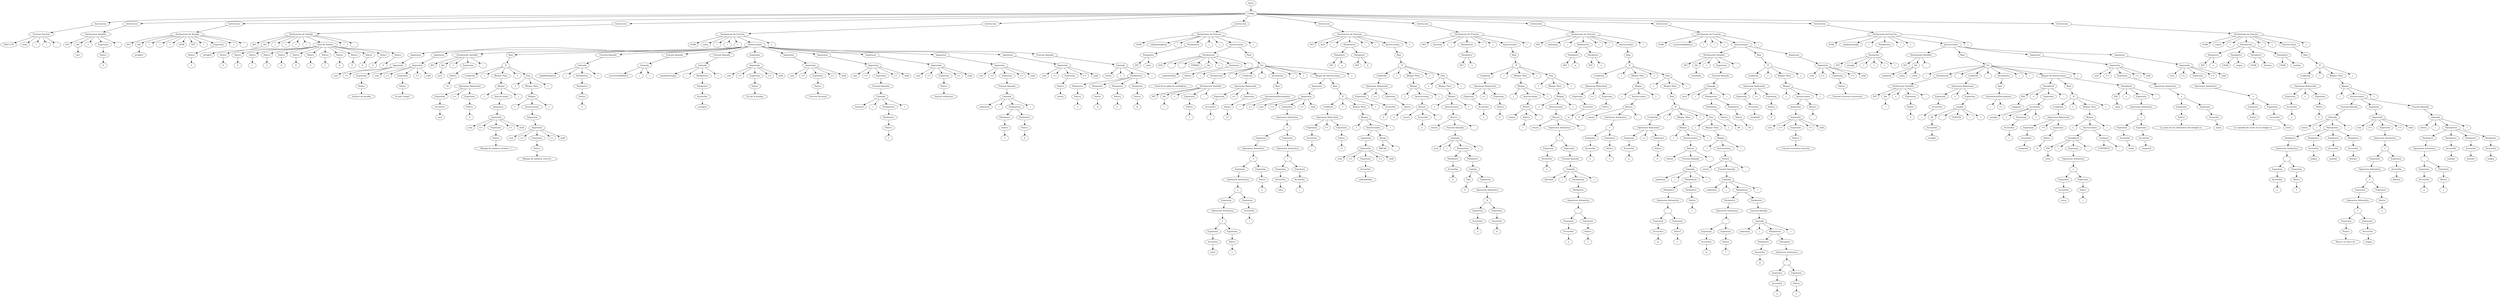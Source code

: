 digraph G {
n0[label="Inicio"]
nCodigo[label="Codigo"]
n0 -> nCodigo
n1021[label="Instruccion"]
nCodigo -> n1021
n1022[label="Funcion Execute"]
n1021 -> n1022
n1022 -> n1026
n1023[label="main"]
n1022 -> n1023
n1024[label="("]
n1022 -> n1024
n1026[label="EXECUTE"]
n1025[label=")"]
n1027[label=";"]
n1022 -> n1027
n1022 -> n1025
n1028[label="Instruccion"]
nCodigo -> n1028
n1029[label="Declaracion Variable"]
n1030[label="INT"]
n1029 -> n1030
n1031[label="Ids"]
n1035[label="var1"]
n1031 -> n1035
n1029 -> n1031
n1033[label="="]
n1029 -> n1033
n1034[label="Expresion"]
n1036[label="Nativo"]
n1037[label="0"]
n1036 -> n1037
n1034 -> n1036
n1029 -> n1034
n1028 -> n1029
n1032[label=";"]
n1029 -> n1032
n1038[label="Instruccion"]
nCodigo -> n1038
n1039[label="Declaracion de Arreglo"]
n1038 -> n1039
n1040[label="INT"]
n1039 -> n1040
n1041[label="Ids"]
n1042[label="arreglo1"]
n1041 -> n1042
n1039 -> n1041
n1043[label="["]
n1039 -> n1043
n1044[label="]"]
n1039 -> n1044
n1045[label="="]
n1039 -> n1045
n1046[label="NEW"]
n1039 -> n1046
n1047[label="INT"]
n1039 -> n1047
n1048[label="["]
n1039 -> n1048
n1049[label="Expresion"]
n1052[label="Nativo"]
n1053[label="5"]
n1052 -> n1053
n1049 -> n1052
n1039 -> n1049
n1050[label="]"]
n1039 -> n1050
n1051[label=";"]
n1039 -> n1051
n1054[label="Instruccion"]
nCodigo -> n1054
n1055[label="Declaracion de Arreglo"]
n1054 -> n1055
n1056[label="INT"]
n1055 -> n1056
n1057[label="Ids"]
n1058[label="arreglo2"]
n1057 -> n1058
n1055 -> n1057
n1059[label="["]
n1055 -> n1059
n1060[label="]"]
n1055 -> n1060
n1061[label="="]
n1055 -> n1061
n1062[label="["]
n1055 -> n1062
n1063[label="Lista de Valores"]
n1066[label="Nativo"]
n1067[label="0"]
n1066 -> n1067
n1063 -> n1066
n1068[label="Nativo"]
n1069[label="0"]
n1068 -> n1069
n1063 -> n1068
n1070[label="Nativo"]
n1071[label="1"]
n1070 -> n1071
n1063 -> n1070
n1072[label="Nativo"]
n1073[label="2"]
n1072 -> n1073
n1063 -> n1072
n1074[label="Nativo"]
n1075[label="0"]
n1074 -> n1075
n1063 -> n1074
n1076[label="Nativo"]
n1077[label="0"]
n1076 -> n1077
n1063 -> n1076
n1078[label="Nativo"]
n1079[label="5"]
n1078 -> n1079
n1063 -> n1078
n1080[label="Nativo"]
n1081[label="1"]
n1080 -> n1081
n1063 -> n1080
n1082[label="Nativo"]
n1083[label="0"]
n1082 -> n1083
n1063 -> n1082
n1084[label="Nativo"]
n1085[label="0"]
n1084 -> n1085
n1063 -> n1084
n1086[label="Nativo"]
n1087[label="8"]
n1086 -> n1087
n1063 -> n1086
n1088[label="Nativo"]
n1089[label="0"]
n1088 -> n1089
n1063 -> n1088
n1090[label="Nativo"]
n1091[label="0"]
n1090 -> n1091
n1063 -> n1090
n1055 -> n1063
n1064[label="]"]
n1055 -> n1064
n1065[label=";"]
n1055 -> n1065
n1092[label="Instruccion"]
nCodigo -> n1092
n1093[label="Declaracion de Funcion"]
n1092 -> n1093
n1094[label="VOID"]
n1093 -> n1094
n1095[label="main"]
n1093 -> n1095
n1096[label="("]
n1093 -> n1096
n1097[label=")"]
n1093 -> n1097
n1098[label="{"]
n1093 -> n1098
n1099[label="Instrucciones"]
n1093 -> n1099
n1101[label="Impresion"]
n1099 -> n1101
n1102[label="Impresión"]
n1101 -> n1102
n1103[label="cout"]
n1102 -> n1103
n1104[label="<<"]
n1102 -> n1104
n1105[label="Expresión"]
n1102 -> n1105
n1106[label="Nativo"]
n1107[label="Archivo de prueba
"]
n1106 -> n1107
n1105 -> n1106
n1108[label="Impresion"]
n1099 -> n1108
n1109[label="Impresión"]
n1108 -> n1109
n1110[label="cout"]
n1109 -> n1110
n1111[label="<<"]
n1109 -> n1111
n1112[label="Expresión"]
n1109 -> n1112
n1113[label="Nativo"]
n1114[label="Si sale compi1"]
n1113 -> n1114
n1112 -> n1113
n1115[label="<<"]
n1109 -> n1115
n1116[label="endl"]
n1109 -> n1116
n1117[label="Declaracion Variable"]
n1118[label="INT"]
n1117 -> n1118
n1119[label="Ids"]
n1123[label="var1"]
n1119 -> n1123
n1117 -> n1119
n1121[label="="]
n1117 -> n1121
n1122[label="Expresion"]
n1124[label="Nativo"]
n1125[label="10"]
n1124 -> n1125
n1122 -> n1124
n1117 -> n1122
n1099 -> n1117
n1120[label=";"]
n1117 -> n1120
n1126[label="Raiz"]
n1099 -> n1126
n1127[label="If"]
n1126 -> n1127
n1128[label="Condición"]
n1127 -> n1128
n1132[label="Operacion Relacional"]
n1128 -> n1132
n1133[label="Expresion"]
n1135[label="=="]
n1134[label="Expresion"]
n1132 -> n1133
n1132 -> n1135
n1132 -> n1134
n1136[label="AccessVar"]
n1136 -> n1137
n1137[label="var1"]
n1133 -> n1136
n1138[label="Nativo"]
n1139[label="0"]
n1138 -> n1139
n1134 -> n1138
n1129[label="{"]
n1127 -> n1129
n1130[label="Bloque Then"]
n1127 -> n1130
n1140[label="Bloque"]
n1141[label="{"]
n1140 -> n1141
n1143[label="Instrucciones"]
n1144[label="Impresion"]
n1143 -> n1144
n1145[label="Impresión"]
n1144 -> n1145
n1146[label="cout"]
n1145 -> n1146
n1147[label="<<"]
n1145 -> n1147
n1148[label="Expresión"]
n1145 -> n1148
n1149[label="Nativo"]
n1150[label="Manejo de ambitos erroneo :'("]
n1149 -> n1150
n1148 -> n1149
n1151[label="<<"]
n1145 -> n1151
n1152[label="endl"]
n1145 -> n1152
n1140 -> n1143
n1142[label="}"]
n1140 -> n1142
n1130 -> n1140
n1131[label="}"]
n1127 -> n1131
n1153[label="Else"]
n1127 -> n1153
n1154[label="{"]
n1153 -> n1154
n1155[label="Bloque Then"]
n1153 -> n1155
n1157[label="Bloque"]
n1158[label="{"]
n1157 -> n1158
n1160[label="Instrucciones"]
n1161[label="Impresion"]
n1160 -> n1161
n1162[label="Impresión"]
n1161 -> n1162
n1163[label="cout"]
n1162 -> n1163
n1164[label="<<"]
n1162 -> n1164
n1165[label="Expresión"]
n1162 -> n1165
n1166[label="Nativo"]
n1167[label="Manejo de ambitos correcto"]
n1166 -> n1167
n1165 -> n1166
n1168[label="<<"]
n1162 -> n1168
n1169[label="endl"]
n1162 -> n1169
n1157 -> n1160
n1159[label="}"]
n1157 -> n1159
n1155 -> n1157
n1156[label="}"]
n1153 -> n1156
n1170[label="Funcion llamada"]
n1099 -> n1170
n1171[label="Llamada"]
n1170 -> n1171
n1172[label="tablaMultiplicar"]
n1171 -> n1172
n1173[label="("]
n1171 -> n1173
n1175[label="Parámetros"]
n1171 -> n1175
n1176[label="Parámetro"]
n1175 -> n1176
n1177[label="Nativo"]
n1178[label="5"]
n1177 -> n1178
n1176 -> n1177
n1174[label=")"]
n1171 -> n1174
n1179[label="Funcion llamada"]
n1099 -> n1179
n1180[label="Llamada"]
n1179 -> n1180
n1181[label="recursividadBasica"]
n1180 -> n1181
n1182[label="("]
n1180 -> n1182
n1183[label=")"]
n1180 -> n1183
n1184[label="Funcion llamada"]
n1099 -> n1184
n1185[label="Llamada"]
n1184 -> n1185
n1186[label="AnalizarArreglo"]
n1185 -> n1186
n1187[label="("]
n1185 -> n1187
n1189[label="Parámetros"]
n1185 -> n1189
n1190[label="Parámetro"]
n1189 -> n1190
n1191[label="AccessVar"]
n1191 -> n1192
n1192[label="arreglo2"]
n1190 -> n1191
n1188[label=")"]
n1185 -> n1188
n1193[label="Impresion"]
n1099 -> n1193
n1194[label="Impresión"]
n1193 -> n1194
n1195[label="cout"]
n1194 -> n1195
n1196[label="<<"]
n1194 -> n1196
n1197[label="Expresión"]
n1194 -> n1197
n1198[label="Nativo"]
n1199[label="Fin de la prueba"]
n1198 -> n1199
n1197 -> n1198
n1200[label="<<"]
n1194 -> n1200
n1201[label="endl"]
n1194 -> n1201
n1202[label="Impresion"]
n1099 -> n1202
n1203[label="Impresión"]
n1202 -> n1203
n1204[label="cout"]
n1203 -> n1204
n1205[label="<<"]
n1203 -> n1205
n1206[label="Expresión"]
n1203 -> n1206
n1207[label="Nativo"]
n1208[label="Función factorial"]
n1207 -> n1208
n1206 -> n1207
n1209[label="<<"]
n1203 -> n1209
n1210[label="endl"]
n1203 -> n1210
n1211[label="Impresion"]
n1099 -> n1211
n1212[label="Impresión"]
n1211 -> n1212
n1213[label="cout"]
n1212 -> n1213
n1214[label="<<"]
n1212 -> n1214
n1215[label="Expresión"]
n1212 -> n1215
n1216[label="Funcion llamada"]
n1215 -> n1216
n1217[label="Llamada"]
n1216 -> n1217
n1218[label="factorial"]
n1217 -> n1218
n1219[label="("]
n1217 -> n1219
n1221[label="Parámetros"]
n1217 -> n1221
n1222[label="Parámetro"]
n1221 -> n1222
n1223[label="Nativo"]
n1224[label="5"]
n1223 -> n1224
n1222 -> n1223
n1220[label=")"]
n1217 -> n1220
n1225[label="<<"]
n1212 -> n1225
n1226[label="endl"]
n1212 -> n1226
n1227[label="Impresion"]
n1099 -> n1227
n1228[label="Impresión"]
n1227 -> n1228
n1229[label="cout"]
n1228 -> n1229
n1230[label="<<"]
n1228 -> n1230
n1231[label="Expresión"]
n1228 -> n1231
n1232[label="Nativo"]
n1233[label="función ackerman"]
n1232 -> n1233
n1231 -> n1232
n1234[label="<<"]
n1228 -> n1234
n1235[label="endl"]
n1228 -> n1235
n1236[label="Impresion"]
n1099 -> n1236
n1237[label="Impresión"]
n1236 -> n1237
n1238[label="cout"]
n1237 -> n1238
n1239[label="<<"]
n1237 -> n1239
n1240[label="Expresión"]
n1237 -> n1240
n1241[label="Funcion llamada"]
n1240 -> n1241
n1242[label="Llamada"]
n1241 -> n1242
n1243[label="ackerman"]
n1242 -> n1243
n1244[label="("]
n1242 -> n1244
n1246[label="Parámetros"]
n1242 -> n1246
n1247[label="Parámetro"]
n1246 -> n1247
n1248[label="Nativo"]
n1249[label="3"]
n1248 -> n1249
n1247 -> n1248
n1250[label="Parámetro"]
n1246 -> n1250
n1251[label="Nativo"]
n1252[label="4"]
n1251 -> n1252
n1250 -> n1251
n1245[label=")"]
n1242 -> n1245
n1253[label="<<"]
n1237 -> n1253
n1254[label="endl"]
n1237 -> n1254
n1255[label="Impresion"]
n1099 -> n1255
n1256[label="Impresión"]
n1255 -> n1256
n1257[label="cout"]
n1256 -> n1257
n1258[label="<<"]
n1256 -> n1258
n1259[label="Expresión"]
n1256 -> n1259
n1260[label="Nativo"]
n1261[label="torres"]
n1260 -> n1261
n1259 -> n1260
n1262[label="<<"]
n1256 -> n1262
n1263[label="endl"]
n1256 -> n1263
n1264[label="Funcion llamada"]
n1099 -> n1264
n1265[label="Llamada"]
n1264 -> n1265
n1266[label="torres"]
n1265 -> n1266
n1267[label="("]
n1265 -> n1267
n1269[label="Parámetros"]
n1265 -> n1269
n1270[label="Parámetro"]
n1269 -> n1270
n1271[label="Nativo"]
n1272[label="3"]
n1271 -> n1272
n1270 -> n1271
n1273[label="Parámetro"]
n1269 -> n1273
n1274[label="Nativo"]
n1275[label="A"]
n1274 -> n1275
n1273 -> n1274
n1276[label="Parámetro"]
n1269 -> n1276
n1277[label="Nativo"]
n1278[label="C"]
n1277 -> n1278
n1276 -> n1277
n1279[label="Parámetro"]
n1269 -> n1279
n1280[label="Nativo"]
n1281[label="B"]
n1280 -> n1281
n1279 -> n1280
n1268[label=")"]
n1265 -> n1268
n1100[label="}"]
n1093 -> n1100
n1282[label="Instruccion"]
nCodigo -> n1282
n1283[label="Declaracion de Funcion"]
n1282 -> n1283
n1284[label="VOID"]
n1283 -> n1284
n1285[label="tablamultiplicar"]
n1283 -> n1285
n1286[label="("]
n1283 -> n1286
n1291[label="Parametros"]
n1283 -> n1291
n1292[label="Parametro"]
n1291 -> n1292
n1293[label="INT"]
n1292 -> n1293
n1294[label="valor"]
n1292 -> n1294
n1287[label=")"]
n1283 -> n1287
n1288[label="{"]
n1283 -> n1288
n1289[label="Instrucciones"]
n1283 -> n1289
n1295[label="Declaracion"]
n1299[label="STD"]
n1295 -> n1299
n1300[label=":"]
n1295 -> n1300
n1301[label=":"]
n1295 -> n1301
n1302[label="STRING"]
n1295 -> n1302
n1297[label="Ids"]
n1303[label="cadenaSalida"]
n1297 -> n1303
n1304[label="="]
n1295 -> n1304
n1305[label="Expresion"]
n1306[label="Nativo"]
n1307[label="Final de la tabla de multiplicar"]
n1306 -> n1307
n1305 -> n1306
n1295 -> n1305
n1295 -> n1297
n1298[label=";"]
n1295 -> n1298
n1289 -> n1295
n1308[label="Raiz"]
n1289 -> n1308
n1309[label="For"]
n1308 -> n1309
n1310[label="("]
n1309 -> n1310
n1311[label="Declaración"]
n1309 -> n1311
n1320[label="Declaracion Variable"]
n1321[label="INT"]
n1320 -> n1321
n1322[label="Ids"]
n1326[label="i"]
n1322 -> n1326
n1320 -> n1322
n1324[label="="]
n1320 -> n1324
n1325[label="Expresion"]
n1327[label="Nativo"]
n1328[label="1"]
n1327 -> n1328
n1325 -> n1327
n1320 -> n1325
n1311 -> n1320
n1323[label=";"]
n1320 -> n1323
n1312[label=";"]
n1309 -> n1312
n1313[label="Condición"]
n1309 -> n1313
n1329[label="Operacion Relacional"]
n1313 -> n1329
n1330[label="Expresion"]
n1332[label="<="]
n1331[label="Expresion"]
n1329 -> n1330
n1329 -> n1332
n1329 -> n1331
n1333[label="AccessVar"]
n1333 -> n1334
n1334[label="i"]
n1330 -> n1333
n1335[label="Nativo"]
n1336[label="11"]
n1335 -> n1336
n1331 -> n1335
n1314[label=";"]
n1309 -> n1314
n1315[label="Incremento"]
n1309 -> n1315
n1337[label="Raiz"]
n1315 -> n1337
n1338[label="Incremento/Decremento"]
n1337 -> n1338
n1339[label="i"]
n1338 -> n1339
n1340[label="++"]
n1338 -> n1340
n1316[label=")"]
n1309 -> n1316
n1317[label="{"]
n1309 -> n1317
n1318[label="Bloque de Instrucciones"]
n1309 -> n1318
n1341[label="Impresion"]
n1318 -> n1341
n1342[label="Impresión"]
n1341 -> n1342
n1343[label="cout"]
n1342 -> n1343
n1344[label="<<"]
n1342 -> n1344
n1345[label="Expresión"]
n1342 -> n1345
nodo1347[label="Operacion Aritmetica"];
n1345 -> nodo1347;
nodo1348[label="+"];
nodo1349[label="Expresion"];
nodo1350[label="Expresion"];
nodo1347 -> nodo1348;
nodo1348 -> nodo1349;
nodo1348 -> nodo1350;
nodo1352[label="Operacion Aritmetica"];
nodo1349 -> nodo1352;
nodo1353[label="+"];
nodo1354[label="Expresion"];
nodo1355[label="Expresion"];
nodo1352 -> nodo1353;
nodo1353 -> nodo1354;
nodo1353 -> nodo1355;
nodo1357[label="Operacion Aritmetica"];
nodo1354 -> nodo1357;
nodo1358[label="+"];
nodo1359[label="Expresion"];
nodo1360[label="Expresion"];
nodo1357 -> nodo1358;
nodo1358 -> nodo1359;
nodo1358 -> nodo1360;
nodo1362[label="Operacion Aritmetica"];
nodo1359 -> nodo1362;
nodo1363[label="+"];
nodo1364[label="Expresion"];
nodo1365[label="Expresion"];
nodo1362 -> nodo1363;
nodo1363 -> nodo1364;
nodo1363 -> nodo1365;
n1366[label="AccessVar"]
n1366 -> n1367
n1367[label="valor"]
nodo1364 -> n1366
n1368[label="Nativo"]
n1369[label=" x "]
n1368 -> n1369
nodo1365 -> n1368
n1370[label="AccessVar"]
n1370 -> n1371
n1371[label="i"]
nodo1360 -> n1370
n1372[label="Nativo"]
n1373[label=" = "]
n1372 -> n1373
nodo1355 -> n1372
nodo1375[label="Operacion Aritmetica"];
nodo1350 -> nodo1375;
nodo1376[label="*"];
nodo1377[label="Expresion"];
nodo1378[label="Expresion"];
nodo1375 -> nodo1376;
nodo1376 -> nodo1377;
nodo1376 -> nodo1378;
n1379[label="AccessVar"]
n1379 -> n1380
n1380[label="valor"]
nodo1377 -> n1379
n1381[label="AccessVar"]
n1381 -> n1382
n1382[label="i"]
nodo1378 -> n1381
n1383[label="<<"]
n1342 -> n1383
n1384[label="endl"]
n1342 -> n1384
n1385[label="Raiz"]
n1318 -> n1385
n1386[label="If"]
n1385 -> n1386
n1387[label="Condición"]
n1386 -> n1387
n1391[label="Operacion Relacional"]
n1387 -> n1391
n1392[label="Expresion"]
n1394[label="=="]
n1393[label="Expresion"]
n1391 -> n1392
n1391 -> n1394
n1391 -> n1393
n1395[label="AccessVar"]
n1395 -> n1396
n1396[label="i"]
n1392 -> n1395
n1397[label="Nativo"]
n1398[label="11"]
n1397 -> n1398
n1393 -> n1397
n1388[label="{"]
n1386 -> n1388
n1389[label="Bloque Then"]
n1386 -> n1389
n1399[label="Bloque"]
n1400[label="{"]
n1399 -> n1400
n1402[label="Instrucciones"]
n1403[label="Impresion"]
n1402 -> n1403
n1404[label="Impresión"]
n1403 -> n1404
n1405[label="cout"]
n1404 -> n1405
n1406[label="<<"]
n1404 -> n1406
n1407[label="Expresión"]
n1404 -> n1407
n1408[label="AccessVar"]
n1408 -> n1409
n1409[label="cadenaSalida"]
n1407 -> n1408
n1410[label="<<"]
n1404 -> n1410
n1411[label="endl"]
n1404 -> n1411
n1412[label="Break"]
n1413[label="BREAK"]
n1412 -> n1413
n1414[label=";"]
n1412 -> n1414
n1402 -> n1412
n1399 -> n1402
n1401[label="}"]
n1399 -> n1401
n1389 -> n1399
n1390[label="}"]
n1386 -> n1390
n1319[label="}"]
n1309 -> n1319
n1290[label="}"]
n1283 -> n1290
n1415[label="Instruccion"]
nCodigo -> n1415
n1416[label="Declaracion de Funcion"]
n1415 -> n1416
n1417[label="INT"]
n1416 -> n1417
n1418[label="mcd"]
n1416 -> n1418
n1419[label="("]
n1416 -> n1419
n1424[label="Parametros"]
n1416 -> n1424
n1425[label="Parametro"]
n1424 -> n1425
n1426[label="INT"]
n1425 -> n1426
n1427[label="a"]
n1425 -> n1427
n1428[label="Parametro"]
n1424 -> n1428
n1429[label="INT"]
n1428 -> n1429
n1430[label="b"]
n1428 -> n1430
n1420[label=")"]
n1416 -> n1420
n1421[label="{"]
n1416 -> n1421
n1422[label="Instrucciones"]
n1416 -> n1422
n1431[label="Raiz"]
n1422 -> n1431
n1432[label="If"]
n1431 -> n1432
n1433[label="Condición"]
n1432 -> n1433
n1437[label="Operacion Relacional"]
n1433 -> n1437
n1438[label="Expresion"]
n1440[label="=="]
n1439[label="Expresion"]
n1437 -> n1438
n1437 -> n1440
n1437 -> n1439
n1441[label="AccessVar"]
n1441 -> n1442
n1442[label="b"]
n1438 -> n1441
n1443[label="Nativo"]
n1444[label="0"]
n1443 -> n1444
n1439 -> n1443
n1434[label="{"]
n1432 -> n1434
n1435[label="Bloque Then"]
n1432 -> n1435
n1445[label="Bloque"]
n1446[label="{"]
n1445 -> n1446
n1448[label="Instrucciones"]
n1449[label="Return"]
n1448 -> n1449
n1450[label="return"]
n1449 -> n1450
n1452[label="AccessVar"]
n1452 -> n1453
n1453[label="a"]
n1449 -> n1452
n1451[label=";"]
n1449 -> n1451
n1445 -> n1448
n1447[label="}"]
n1445 -> n1447
n1435 -> n1445
n1436[label="}"]
n1432 -> n1436
n1454[label="Else"]
n1432 -> n1454
n1455[label="{"]
n1454 -> n1455
n1456[label="Bloque Then"]
n1454 -> n1456
n1458[label="Bloque"]
n1459[label="{"]
n1458 -> n1459
n1461[label="Instrucciones"]
n1462[label="Return"]
n1461 -> n1462
n1463[label="return"]
n1462 -> n1463
n1465[label="Funcion llamada"]
n1462 -> n1465
n1466[label="Llamada"]
n1465 -> n1466
n1467[label="mcd"]
n1466 -> n1467
n1468[label="("]
n1466 -> n1468
n1470[label="Parámetros"]
n1466 -> n1470
n1471[label="Parámetro"]
n1470 -> n1471
n1472[label="AccessVar"]
n1472 -> n1473
n1473[label="b"]
n1471 -> n1472
n1474[label="Parámetro"]
n1470 -> n1474
n1475[label="Casteos"]
n1476[label="Tipo"]
n1477[label="0"]
n1478[label="Expresion"]
n1474 -> n1475
n1475 -> n1476
n1476 -> n1477
n1475 -> n1478
nodo1480[label="Operacion Aritmetica"];
n1478 -> nodo1480;
nodo1481[label="%"];
nodo1482[label="Expresion"];
nodo1483[label="Expresion"];
nodo1480 -> nodo1481;
nodo1481 -> nodo1482;
nodo1481 -> nodo1483;
n1484[label="AccessVar"]
n1484 -> n1485
n1485[label="a"]
nodo1482 -> n1484
n1486[label="AccessVar"]
n1486 -> n1487
n1487[label="b"]
nodo1483 -> n1486
n1469[label=")"]
n1466 -> n1469
n1464[label=";"]
n1462 -> n1464
n1458 -> n1461
n1460[label="}"]
n1458 -> n1460
n1456 -> n1458
n1457[label="}"]
n1454 -> n1457
n1423[label="}"]
n1416 -> n1423
n1488[label="Instruccion"]
nCodigo -> n1488
n1489[label="Declaracion de Funcion"]
n1488 -> n1489
n1490[label="INT"]
n1489 -> n1490
n1491[label="factorial"]
n1489 -> n1491
n1492[label="("]
n1489 -> n1492
n1497[label="Parametros"]
n1489 -> n1497
n1498[label="Parametro"]
n1497 -> n1498
n1499[label="INT"]
n1498 -> n1499
n1500[label="n"]
n1498 -> n1500
n1493[label=")"]
n1489 -> n1493
n1494[label="{"]
n1489 -> n1494
n1495[label="Instrucciones"]
n1489 -> n1495
n1501[label="Raiz"]
n1495 -> n1501
n1502[label="If"]
n1501 -> n1502
n1503[label="Condición"]
n1502 -> n1503
n1507[label="Operacion Relacional"]
n1503 -> n1507
n1508[label="Expresion"]
n1510[label="=="]
n1509[label="Expresion"]
n1507 -> n1508
n1507 -> n1510
n1507 -> n1509
n1511[label="AccessVar"]
n1511 -> n1512
n1512[label="n"]
n1508 -> n1511
n1513[label="Nativo"]
n1514[label="0"]
n1513 -> n1514
n1509 -> n1513
n1504[label="{"]
n1502 -> n1504
n1505[label="Bloque Then"]
n1502 -> n1505
n1515[label="Bloque"]
n1516[label="{"]
n1515 -> n1516
n1518[label="Instrucciones"]
n1519[label="Return"]
n1518 -> n1519
n1520[label="return"]
n1519 -> n1520
n1522[label="Nativo"]
n1523[label="1"]
n1522 -> n1523
n1519 -> n1522
n1521[label=";"]
n1519 -> n1521
n1515 -> n1518
n1517[label="}"]
n1515 -> n1517
n1505 -> n1515
n1506[label="}"]
n1502 -> n1506
n1524[label="Else"]
n1502 -> n1524
n1525[label="{"]
n1524 -> n1525
n1526[label="Bloque Then"]
n1524 -> n1526
n1528[label="Bloque"]
n1529[label="{"]
n1528 -> n1529
n1531[label="Instrucciones"]
n1532[label="Return"]
n1531 -> n1532
n1533[label="return"]
n1532 -> n1533
nodo1536[label="Operacion Aritmetica"];
n1532 -> nodo1536;
nodo1537[label="*"];
nodo1538[label="Expresion"];
nodo1539[label="Expresion"];
nodo1536 -> nodo1537;
nodo1537 -> nodo1538;
nodo1537 -> nodo1539;
n1540[label="AccessVar"]
n1540 -> n1541
n1541[label="n"]
nodo1538 -> n1540
n1542[label="Funcion llamada"]
nodo1539 -> n1542
n1543[label="Llamada"]
n1542 -> n1543
n1544[label="factorial"]
n1543 -> n1544
n1545[label="("]
n1543 -> n1545
n1547[label="Parámetros"]
n1543 -> n1547
n1548[label="Parámetro"]
n1547 -> n1548
nodo1550[label="Operacion Aritmetica"];
n1548 -> nodo1550;
nodo1551[label="-"];
nodo1552[label="Expresion"];
nodo1553[label="Expresion"];
nodo1550 -> nodo1551;
nodo1551 -> nodo1552;
nodo1551 -> nodo1553;
n1554[label="AccessVar"]
n1554 -> n1555
n1555[label="n"]
nodo1552 -> n1554
n1556[label="Nativo"]
n1557[label="1"]
n1556 -> n1557
nodo1553 -> n1556
n1546[label=")"]
n1543 -> n1546
n1534[label=";"]
n1532 -> n1534
n1528 -> n1531
n1530[label="}"]
n1528 -> n1530
n1526 -> n1528
n1527[label="}"]
n1524 -> n1527
n1496[label="}"]
n1489 -> n1496
n1558[label="Instruccion"]
nCodigo -> n1558
n1559[label="Declaracion de Funcion"]
n1558 -> n1559
n1560[label="INT"]
n1559 -> n1560
n1561[label="ackerman"]
n1559 -> n1561
n1562[label="("]
n1559 -> n1562
n1567[label="Parametros"]
n1559 -> n1567
n1568[label="Parametro"]
n1567 -> n1568
n1569[label="INT"]
n1568 -> n1569
n1570[label="m"]
n1568 -> n1570
n1571[label="Parametro"]
n1567 -> n1571
n1572[label="INT"]
n1571 -> n1572
n1573[label="n"]
n1571 -> n1573
n1563[label=")"]
n1559 -> n1563
n1564[label="{"]
n1559 -> n1564
n1565[label="Instrucciones"]
n1559 -> n1565
n1574[label="Raiz"]
n1565 -> n1574
n1575[label="If"]
n1574 -> n1575
n1576[label="Condición"]
n1575 -> n1576
n1580[label="Operacion Relacional"]
n1576 -> n1580
n1581[label="Expresion"]
n1583[label="=="]
n1582[label="Expresion"]
n1580 -> n1581
n1580 -> n1583
n1580 -> n1582
n1584[label="AccessVar"]
n1584 -> n1585
n1585[label="m"]
n1581 -> n1584
n1586[label="Nativo"]
n1587[label="0"]
n1586 -> n1587
n1582 -> n1586
n1577[label="{"]
n1575 -> n1577
n1578[label="Bloque Then"]
n1575 -> n1578
n1588[label="Bloque"]
n1589[label="{"]
n1588 -> n1589
n1591[label="Instrucciones"]
n1592[label="Return"]
n1591 -> n1592
n1593[label="return"]
n1592 -> n1593
nodo1596[label="Operacion Aritmetica"];
n1592 -> nodo1596;
nodo1597[label="+"];
nodo1598[label="Expresion"];
nodo1599[label="Expresion"];
nodo1596 -> nodo1597;
nodo1597 -> nodo1598;
nodo1597 -> nodo1599;
n1600[label="AccessVar"]
n1600 -> n1601
n1601[label="n"]
nodo1598 -> n1600
n1602[label="Nativo"]
n1603[label="1"]
n1602 -> n1603
nodo1599 -> n1602
n1594[label=";"]
n1592 -> n1594
n1588 -> n1591
n1590[label="}"]
n1588 -> n1590
n1578 -> n1588
n1579[label="}"]
n1575 -> n1579
n1604[label="Else"]
n1575 -> n1604
n1605[label="{"]
n1604 -> n1605
n1606[label="Bloque Then"]
n1604 -> n1606
n1608[label="Raiz"]
n1606 -> n1608
n1609[label="If"]
n1608 -> n1609
n1610[label="Condición"]
n1609 -> n1610
n1614[label="Operacion Relacional"]
n1610 -> n1614
n1615[label="Expresion"]
n1617[label="=="]
n1616[label="Expresion"]
n1614 -> n1615
n1614 -> n1617
n1614 -> n1616
n1618[label="AccessVar"]
n1618 -> n1619
n1619[label="n"]
n1615 -> n1618
n1620[label="Nativo"]
n1621[label="0"]
n1620 -> n1621
n1616 -> n1620
n1611[label="{"]
n1609 -> n1611
n1612[label="Bloque Then"]
n1609 -> n1612
n1622[label="Bloque"]
n1623[label="{"]
n1622 -> n1623
n1625[label="Instrucciones"]
n1626[label="Return"]
n1625 -> n1626
n1627[label="return"]
n1626 -> n1627
n1629[label="Funcion llamada"]
n1626 -> n1629
n1630[label="Llamada"]
n1629 -> n1630
n1631[label="ackerman"]
n1630 -> n1631
n1632[label="("]
n1630 -> n1632
n1634[label="Parámetros"]
n1630 -> n1634
n1635[label="Parámetro"]
n1634 -> n1635
nodo1637[label="Operacion Aritmetica"];
n1635 -> nodo1637;
nodo1638[label="-"];
nodo1639[label="Expresion"];
nodo1640[label="Expresion"];
nodo1637 -> nodo1638;
nodo1638 -> nodo1639;
nodo1638 -> nodo1640;
n1641[label="AccessVar"]
n1641 -> n1642
n1642[label="m"]
nodo1639 -> n1641
n1643[label="Nativo"]
n1644[label="1"]
n1643 -> n1644
nodo1640 -> n1643
n1645[label="Parámetro"]
n1634 -> n1645
n1646[label="Nativo"]
n1647[label="1"]
n1646 -> n1647
n1645 -> n1646
n1633[label=")"]
n1630 -> n1633
n1628[label=";"]
n1626 -> n1628
n1622 -> n1625
n1624[label="}"]
n1622 -> n1624
n1612 -> n1622
n1613[label="}"]
n1609 -> n1613
n1648[label="Else"]
n1609 -> n1648
n1649[label="{"]
n1648 -> n1649
n1650[label="Bloque Then"]
n1648 -> n1650
n1652[label="Bloque"]
n1653[label="{"]
n1652 -> n1653
n1655[label="Instrucciones"]
n1656[label="Return"]
n1655 -> n1656
n1657[label="return"]
n1656 -> n1657
n1659[label="Funcion llamada"]
n1656 -> n1659
n1660[label="Llamada"]
n1659 -> n1660
n1661[label="ackerman"]
n1660 -> n1661
n1662[label="("]
n1660 -> n1662
n1664[label="Parámetros"]
n1660 -> n1664
n1665[label="Parámetro"]
n1664 -> n1665
nodo1667[label="Operacion Aritmetica"];
n1665 -> nodo1667;
nodo1668[label="-"];
nodo1669[label="Expresion"];
nodo1670[label="Expresion"];
nodo1667 -> nodo1668;
nodo1668 -> nodo1669;
nodo1668 -> nodo1670;
n1671[label="AccessVar"]
n1671 -> n1672
n1672[label="m"]
nodo1669 -> n1671
n1673[label="Nativo"]
n1674[label="1"]
n1673 -> n1674
nodo1670 -> n1673
n1675[label="Parámetro"]
n1664 -> n1675
n1676[label="Funcion llamada"]
n1675 -> n1676
n1677[label="Llamada"]
n1676 -> n1677
n1678[label="ackerman"]
n1677 -> n1678
n1679[label="("]
n1677 -> n1679
n1681[label="Parámetros"]
n1677 -> n1681
n1682[label="Parámetro"]
n1681 -> n1682
n1683[label="AccessVar"]
n1683 -> n1684
n1684[label="m"]
n1682 -> n1683
n1685[label="Parámetro"]
n1681 -> n1685
nodo1687[label="Operacion Aritmetica"];
n1685 -> nodo1687;
nodo1688[label="-"];
nodo1689[label="Expresion"];
nodo1690[label="Expresion"];
nodo1687 -> nodo1688;
nodo1688 -> nodo1689;
nodo1688 -> nodo1690;
n1691[label="AccessVar"]
n1691 -> n1692
n1692[label="n"]
nodo1689 -> n1691
n1693[label="Nativo"]
n1694[label="1"]
n1693 -> n1694
nodo1690 -> n1693
n1680[label=")"]
n1677 -> n1680
n1663[label=")"]
n1660 -> n1663
n1658[label=";"]
n1656 -> n1658
n1652 -> n1655
n1654[label="}"]
n1652 -> n1654
n1650 -> n1652
n1651[label="}"]
n1648 -> n1651
n1607[label="}"]
n1604 -> n1607
n1566[label="}"]
n1559 -> n1566
n1695[label="Instruccion"]
nCodigo -> n1695
n1696[label="Declaracion de Funcion"]
n1695 -> n1696
n1697[label="VOID"]
n1696 -> n1697
n1698[label="recursividadbasica"]
n1696 -> n1698
n1699[label="("]
n1696 -> n1699
n1700[label=")"]
n1696 -> n1700
n1701[label="{"]
n1696 -> n1701
n1702[label="Instrucciones"]
n1696 -> n1702
n1704[label="Declaracion Variable"]
n1705[label="INT"]
n1704 -> n1705
n1706[label="Ids"]
n1710[label="resultado"]
n1706 -> n1710
n1704 -> n1706
n1708[label="="]
n1704 -> n1708
n1709[label="Expresion"]
n1711[label="Funcion llamada"]
n1709 -> n1711
n1712[label="Llamada"]
n1711 -> n1712
n1713[label="mcd"]
n1712 -> n1713
n1714[label="("]
n1712 -> n1714
n1716[label="Parámetros"]
n1712 -> n1716
n1717[label="Parámetro"]
n1716 -> n1717
n1718[label="Nativo"]
n1719[label="48"]
n1718 -> n1719
n1717 -> n1718
n1720[label="Parámetro"]
n1716 -> n1720
n1721[label="Nativo"]
n1722[label="18"]
n1721 -> n1722
n1720 -> n1721
n1715[label=")"]
n1712 -> n1715
n1704 -> n1709
n1702 -> n1704
n1707[label=";"]
n1704 -> n1707
n1723[label="Raiz"]
n1702 -> n1723
n1724[label="If"]
n1723 -> n1724
n1725[label="Condición"]
n1724 -> n1725
n1729[label="Operacion Relacional"]
n1725 -> n1729
n1730[label="Expresion"]
n1732[label="=="]
n1731[label="Expresion"]
n1729 -> n1730
n1729 -> n1732
n1729 -> n1731
n1733[label="AccessVar"]
n1733 -> n1734
n1734[label="resultado"]
n1730 -> n1733
n1735[label="Nativo"]
n1736[label="6"]
n1735 -> n1736
n1731 -> n1735
n1726[label="{"]
n1724 -> n1726
n1727[label="Bloque Then"]
n1724 -> n1727
n1737[label="Bloque"]
n1738[label="{"]
n1737 -> n1738
n1740[label="Instrucciones"]
n1741[label="Impresion"]
n1740 -> n1741
n1742[label="Impresión"]
n1741 -> n1742
n1743[label="cout"]
n1742 -> n1743
n1744[label="<<"]
n1742 -> n1744
n1745[label="Expresión"]
n1742 -> n1745
n1746[label="Nativo"]
n1747[label="Funcion recursiva correcta"]
n1746 -> n1747
n1745 -> n1746
n1748[label="<<"]
n1742 -> n1748
n1749[label="endl"]
n1742 -> n1749
n1750[label="Return"]
n1740 -> n1750
n1752[label=";"]
n1750 -> n1752
n1737 -> n1740
n1739[label="}"]
n1737 -> n1739
n1727 -> n1737
n1728[label="}"]
n1724 -> n1728
n1753[label="Impresion"]
n1702 -> n1753
n1754[label="Impresión"]
n1753 -> n1754
n1755[label="cout"]
n1754 -> n1755
n1756[label="<<"]
n1754 -> n1756
n1757[label="Expresión"]
n1754 -> n1757
n1758[label="Nativo"]
n1759[label="Funcion recursiva incorrecta"]
n1758 -> n1759
n1757 -> n1758
n1760[label="<<"]
n1754 -> n1760
n1761[label="endl"]
n1754 -> n1761
n1703[label="}"]
n1696 -> n1703
n1762[label="Instruccion"]
nCodigo -> n1762
n1763[label="Declaracion de Funcion"]
n1762 -> n1763
n1764[label="VOID"]
n1763 -> n1764
n1765[label="analizararreglo"]
n1763 -> n1765
n1766[label="("]
n1763 -> n1766
n1771[label="Parametros"]
n1763 -> n1771
n1772[label="Parametro"]
n1771 -> n1772
n1773[label="INT"]
n1772 -> n1773
n1774[label="arreglo"]
n1772 -> n1774
n1775[label="["]
n1772 -> n1775
n1776[label="]"]
n1772 -> n1776
n1777[label="["]
n1772 -> n1777
n1778[label="]"]
n1772 -> n1778
n1767[label=")"]
n1763 -> n1767
n1768[label="{"]
n1763 -> n1768
n1769[label="Instrucciones"]
n1763 -> n1769
n1779[label="Declaracion Variable"]
n1780[label="INT"]
n1779 -> n1780
n1781[label="Ids"]
n1779 -> n1781
n1783[label="temporal"]
n1781 -> n1783
n1784[label="suma"]
n1781 -> n1784
n1785[label="ceros"]
n1781 -> n1785
n1769 -> n1779
n1782[label=";"]
n1779 -> n1782
n1786[label="Raiz"]
n1769 -> n1786
n1787[label="For"]
n1786 -> n1787
n1788[label="("]
n1787 -> n1788
n1789[label="Declaración"]
n1787 -> n1789
n1798[label="Declaracion Variable"]
n1799[label="INT"]
n1798 -> n1799
n1800[label="Ids"]
n1804[label="i"]
n1800 -> n1804
n1798 -> n1800
n1802[label="="]
n1798 -> n1802
n1803[label="Expresion"]
n1805[label="Nativo"]
n1806[label="0"]
n1805 -> n1806
n1803 -> n1805
n1798 -> n1803
n1789 -> n1798
n1801[label=";"]
n1798 -> n1801
n1790[label=";"]
n1787 -> n1790
n1791[label="Condición"]
n1787 -> n1791
n1807[label="Operacion Relacional"]
n1791 -> n1807
n1808[label="Expresion"]
n1810[label="<"]
n1809[label="Expresion"]
n1807 -> n1808
n1807 -> n1810
n1807 -> n1809
n1811[label="AccessVar"]
n1811 -> n1812
n1812[label="i"]
n1808 -> n1811
n1813[label="Length"]
n1819[label="AccessVar"]
n1819 -> n1820
n1820[label="arreglo"]
n1814 -> n1819
n1814[label="ID"]
n1813 -> n1814
n1815[label="."]n1813 -> n1815
n1816[label="LENGTH"]
n1813 -> n1816
n1817[label="("]
n1813 -> n1817
n1818[label=")"]
n1813 -> n1818
n1809 -> n1813
n1792[label=";"]
n1787 -> n1792
n1793[label="Incremento"]
n1787 -> n1793
n1821[label="Raiz"]
n1793 -> n1821
n1822[label="Incremento/Decremento"]
n1821 -> n1822
n1823[label="i"]
n1822 -> n1823
n1824[label="++"]
n1822 -> n1824
n1794[label=")"]
n1787 -> n1794
n1795[label="{"]
n1787 -> n1795
n1796[label="Bloque de Instrucciones"]
n1787 -> n1796
n1825[label="VariablesA"]
n1826[label="IDS"]
n1825 -> n1826
n1830[label="temporal"]
n1826 -> n1830
n1827[label="="]
n1825 -> n1827
n1828[label="Expresion"]
n1831[label="AccesoVec"]
n1828 -> n1831
n1831 -> n1832
n1832[label="arreglo"]
n1833[label="["]
n1831 -> n1833
n1834[label="Expresion"]
n1831 -> n1834
n1836[label="AccessVar"]
n1836 -> n1837
n1837[label="i"]
n1834 -> n1836
n1835[label="]"]
n1831 -> n1835
n1825 -> n1828
n1829[label=";"]
n1825 -> n1829
n1796 -> n1825
n1838[label="Raiz"]
n1796 -> n1838
n1839[label="If"]
n1838 -> n1839
n1840[label="Condición"]
n1839 -> n1840
n1844[label="Operacion Relacional"]
n1840 -> n1844
n1845[label="Expresion"]
n1847[label="=="]
n1846[label="Expresion"]
n1844 -> n1845
n1844 -> n1847
n1844 -> n1846
n1848[label="AccessVar"]
n1848 -> n1849
n1849[label="temporal"]
n1845 -> n1848
n1850[label="Nativo"]
n1851[label="0"]
n1850 -> n1851
n1846 -> n1850
n1841[label="{"]
n1839 -> n1841
n1842[label="Bloque Then"]
n1839 -> n1842
n1852[label="Bloque"]
n1853[label="{"]
n1852 -> n1853
n1855[label="Instrucciones"]
n1856[label="VariablesA"]
n1857[label="IDS"]
n1856 -> n1857
n1861[label="ceros"]
n1857 -> n1861
n1858[label="="]
n1856 -> n1858
n1859[label="Expresion"]
nodo1863[label="Operacion Aritmetica"];
n1859 -> nodo1863;
nodo1864[label="+"];
nodo1865[label="Expresion"];
nodo1866[label="Expresion"];
nodo1863 -> nodo1864;
nodo1864 -> nodo1865;
nodo1864 -> nodo1866;
n1867[label="AccessVar"]
n1867 -> n1868
n1868[label="ceros"]
nodo1865 -> n1867
n1869[label="Nativo"]
n1870[label="1"]
n1869 -> n1870
nodo1866 -> n1869
n1856 -> n1859
n1860[label=";"]
n1856 -> n1860
n1855 -> n1856
n1871[label="Continue"]
n1872[label="CONTINUE"]
n1871 -> n1872
n1873[label=";"]
n1871 -> n1873
n1855 -> n1871
n1852 -> n1855
n1854[label="}"]
n1852 -> n1854
n1842 -> n1852
n1843[label="}"]
n1839 -> n1843
n1874[label="VariablesA"]
n1875[label="IDS"]
n1874 -> n1875
n1879[label="suma"]
n1875 -> n1879
n1876[label="="]
n1874 -> n1876
n1877[label="Expresion"]
nodo1881[label="Operacion Aritmetica"];
n1877 -> nodo1881;
nodo1882[label="+"];
nodo1883[label="Expresion"];
nodo1884[label="Expresion"];
nodo1881 -> nodo1882;
nodo1882 -> nodo1883;
nodo1882 -> nodo1884;
n1885[label="AccessVar"]
n1885 -> n1886
n1886[label="suma"]
nodo1883 -> n1885
n1887[label="AccessVar"]
n1887 -> n1888
n1888[label="temporal"]
nodo1884 -> n1887
n1874 -> n1877
n1878[label=";"]
n1874 -> n1878
n1796 -> n1874
n1797[label="}"]
n1787 -> n1797
n1889[label="Impresion"]
n1769 -> n1889
n1890[label="Impresión"]
n1889 -> n1890
n1891[label="cout"]
n1890 -> n1891
n1892[label="<<"]
n1890 -> n1892
n1893[label="Expresión"]
n1890 -> n1893
nodo1895[label="Operacion Aritmetica"];
n1893 -> nodo1895;
nodo1896[label="+"];
nodo1897[label="Expresion"];
nodo1898[label="Expresion"];
nodo1895 -> nodo1896;
nodo1896 -> nodo1897;
nodo1896 -> nodo1898;
n1899[label="Nativo"]
n1900[label="La suma de los elementos del arreglo es: "]
n1899 -> n1900
nodo1897 -> n1899
n1901[label="AccessVar"]
n1901 -> n1902
n1902[label="suma"]
nodo1898 -> n1901
n1903[label="<<"]
n1890 -> n1903
n1904[label="endl"]
n1890 -> n1904
n1905[label="Impresion"]
n1769 -> n1905
n1906[label="Impresión"]
n1905 -> n1906
n1907[label="cout"]
n1906 -> n1907
n1908[label="<<"]
n1906 -> n1908
n1909[label="Expresión"]
n1906 -> n1909
nodo1911[label="Operacion Aritmetica"];
n1909 -> nodo1911;
nodo1912[label="+"];
nodo1913[label="Expresion"];
nodo1914[label="Expresion"];
nodo1911 -> nodo1912;
nodo1912 -> nodo1913;
nodo1912 -> nodo1914;
n1915[label="Nativo"]
n1916[label="La cantidad de ceros en el arreglo es: "]
n1915 -> n1916
nodo1913 -> n1915
n1917[label="AccessVar"]
n1917 -> n1918
n1918[label="ceros"]
nodo1914 -> n1917
n1919[label="<<"]
n1906 -> n1919
n1920[label="endl"]
n1906 -> n1920
n1770[label="}"]
n1763 -> n1770
n1921[label="Instruccion"]
nCodigo -> n1921
n1922[label="Declaracion de Funcion"]
n1921 -> n1922
n1923[label="VOID"]
n1922 -> n1923
n1924[label="torres"]
n1922 -> n1924
n1925[label="("]
n1922 -> n1925
n1930[label="Parametros"]
n1922 -> n1930
n1931[label="Parametro"]
n1930 -> n1931
n1932[label="INT"]
n1931 -> n1932
n1933[label="n"]
n1931 -> n1933
n1934[label="Parametro"]
n1930 -> n1934
n1935[label="CHAR"]
n1934 -> n1935
n1936[label="origen"]
n1934 -> n1936
n1937[label="Parametro"]
n1930 -> n1937
n1938[label="CHAR"]
n1937 -> n1938
n1939[label="destino"]
n1937 -> n1939
n1940[label="Parametro"]
n1930 -> n1940
n1941[label="CHAR"]
n1940 -> n1941
n1942[label="auxiliar"]
n1940 -> n1942
n1926[label=")"]
n1922 -> n1926
n1927[label="{"]
n1922 -> n1927
n1928[label="Instrucciones"]
n1922 -> n1928
n1943[label="Raiz"]
n1928 -> n1943
n1944[label="If"]
n1943 -> n1944
n1945[label="Condición"]
n1944 -> n1945
n1949[label="Operacion Relacional"]
n1945 -> n1949
n1950[label="Expresion"]
n1952[label=">"]
n1951[label="Expresion"]
n1949 -> n1950
n1949 -> n1952
n1949 -> n1951
n1953[label="AccessVar"]
n1953 -> n1954
n1954[label="n"]
n1950 -> n1953
n1955[label="Nativo"]
n1956[label="0"]
n1955 -> n1956
n1951 -> n1955
n1946[label="{"]
n1944 -> n1946
n1947[label="Bloque Then"]
n1944 -> n1947
n1957[label="Bloque"]
n1958[label="{"]
n1957 -> n1958
n1960[label="Instrucciones"]
n1961[label="Funcion llamada"]
n1960 -> n1961
n1962[label="Llamada"]
n1961 -> n1962
n1963[label="torres"]
n1962 -> n1963
n1964[label="("]
n1962 -> n1964
n1966[label="Parámetros"]
n1962 -> n1966
n1967[label="Parámetro"]
n1966 -> n1967
nodo1969[label="Operacion Aritmetica"];
n1967 -> nodo1969;
nodo1970[label="-"];
nodo1971[label="Expresion"];
nodo1972[label="Expresion"];
nodo1969 -> nodo1970;
nodo1970 -> nodo1971;
nodo1970 -> nodo1972;
n1973[label="AccessVar"]
n1973 -> n1974
n1974[label="n"]
nodo1971 -> n1973
n1975[label="Nativo"]
n1976[label="1"]
n1975 -> n1976
nodo1972 -> n1975
n1977[label="Parámetro"]
n1966 -> n1977
n1978[label="AccessVar"]
n1978 -> n1979
n1979[label="origen"]
n1977 -> n1978
n1980[label="Parámetro"]
n1966 -> n1980
n1981[label="AccessVar"]
n1981 -> n1982
n1982[label="auxiliar"]
n1980 -> n1981
n1983[label="Parámetro"]
n1966 -> n1983
n1984[label="AccessVar"]
n1984 -> n1985
n1985[label="destino"]
n1983 -> n1984
n1965[label=")"]
n1962 -> n1965
n1986[label="Impresion"]
n1960 -> n1986
n1987[label="Impresión"]
n1986 -> n1987
n1988[label="cout"]
n1987 -> n1988
n1989[label="<<"]
n1987 -> n1989
n1990[label="Expresión"]
n1987 -> n1990
nodo1992[label="Operacion Aritmetica"];
n1990 -> nodo1992;
nodo1993[label="+"];
nodo1994[label="Expresion"];
nodo1995[label="Expresion"];
nodo1992 -> nodo1993;
nodo1993 -> nodo1994;
nodo1993 -> nodo1995;
nodo1997[label="Operacion Aritmetica"];
nodo1994 -> nodo1997;
nodo1998[label="+"];
nodo1999[label="Expresion"];
nodo2000[label="Expresion"];
nodo1997 -> nodo1998;
nodo1998 -> nodo1999;
nodo1998 -> nodo2000;
nodo2002[label="Operacion Aritmetica"];
nodo1999 -> nodo2002;
nodo2003[label="+"];
nodo2004[label="Expresion"];
nodo2005[label="Expresion"];
nodo2002 -> nodo2003;
nodo2003 -> nodo2004;
nodo2003 -> nodo2005;
n2006[label="Nativo"]
n2007[label="Mueve un disco de "]
n2006 -> n2007
nodo2004 -> n2006
n2008[label="AccessVar"]
n2008 -> n2009
n2009[label="origen"]
nodo2005 -> n2008
n2010[label="Nativo"]
n2011[label=" a "]
n2010 -> n2011
nodo2000 -> n2010
n2012[label="AccessVar"]
n2012 -> n2013
n2013[label="destino"]
nodo1995 -> n2012
n2014[label="<<"]
n1987 -> n2014
n2015[label="endl"]
n1987 -> n2015
n2016[label="Funcion llamada"]
n1960 -> n2016
n2017[label="Llamada"]
n2016 -> n2017
n2018[label="torres"]
n2017 -> n2018
n2019[label="("]
n2017 -> n2019
n2021[label="Parámetros"]
n2017 -> n2021
n2022[label="Parámetro"]
n2021 -> n2022
nodo2024[label="Operacion Aritmetica"];
n2022 -> nodo2024;
nodo2025[label="-"];
nodo2026[label="Expresion"];
nodo2027[label="Expresion"];
nodo2024 -> nodo2025;
nodo2025 -> nodo2026;
nodo2025 -> nodo2027;
n2028[label="AccessVar"]
n2028 -> n2029
n2029[label="n"]
nodo2026 -> n2028
n2030[label="Nativo"]
n2031[label="1"]
n2030 -> n2031
nodo2027 -> n2030
n2032[label="Parámetro"]
n2021 -> n2032
n2033[label="AccessVar"]
n2033 -> n2034
n2034[label="auxiliar"]
n2032 -> n2033
n2035[label="Parámetro"]
n2021 -> n2035
n2036[label="AccessVar"]
n2036 -> n2037
n2037[label="destino"]
n2035 -> n2036
n2038[label="Parámetro"]
n2021 -> n2038
n2039[label="AccessVar"]
n2039 -> n2040
n2040[label="origen"]
n2038 -> n2039
n2020[label=")"]
n2017 -> n2020
n1957 -> n1960
n1959[label="}"]
n1957 -> n1959
n1947 -> n1957
n1948[label="}"]
n1944 -> n1948
n1929[label="}"]
n1922 -> n1929

}